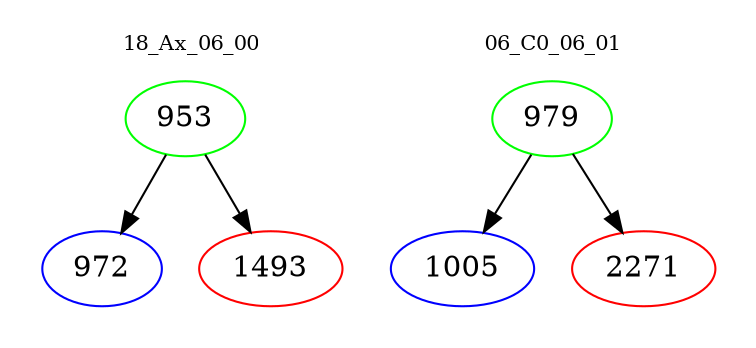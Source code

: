 digraph{
subgraph cluster_0 {
color = white
label = "18_Ax_06_00";
fontsize=10;
T0_953 [label="953", color="green"]
T0_953 -> T0_972 [color="black"]
T0_972 [label="972", color="blue"]
T0_953 -> T0_1493 [color="black"]
T0_1493 [label="1493", color="red"]
}
subgraph cluster_1 {
color = white
label = "06_C0_06_01";
fontsize=10;
T1_979 [label="979", color="green"]
T1_979 -> T1_1005 [color="black"]
T1_1005 [label="1005", color="blue"]
T1_979 -> T1_2271 [color="black"]
T1_2271 [label="2271", color="red"]
}
}
